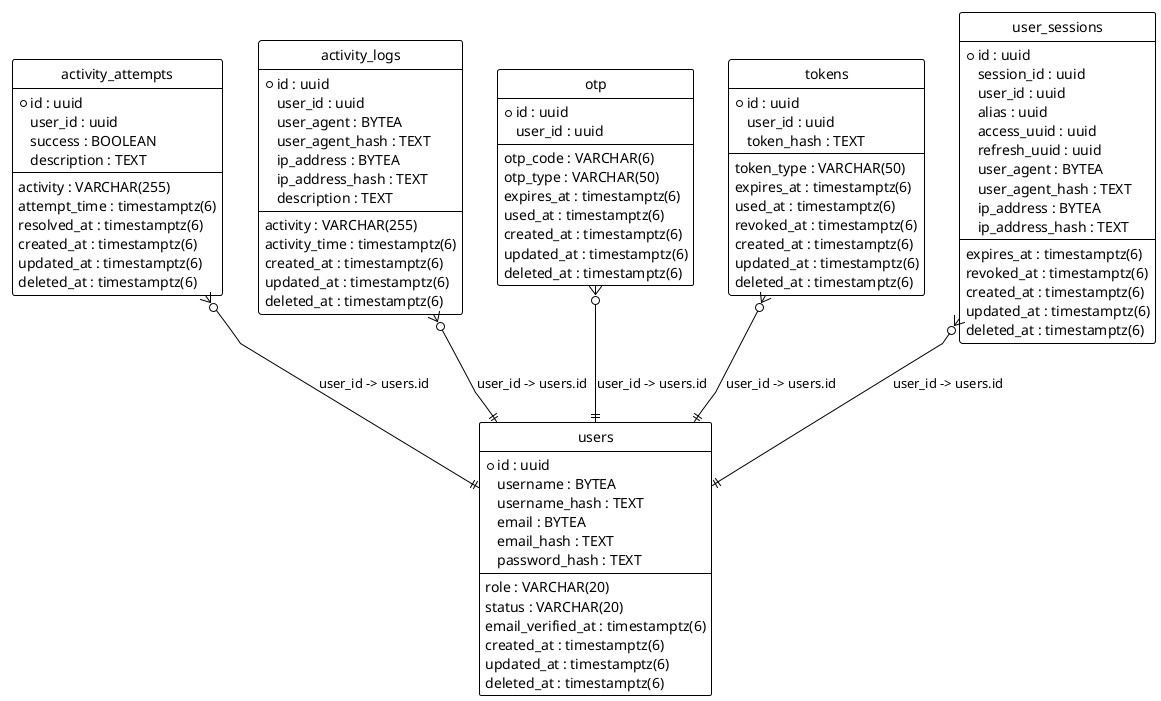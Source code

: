 @startuml
!theme plain
hide circle
skinparam linetype polyline

entity "activity_attempts" as activity_attempts {
  * id : uuid
  user_id : uuid
  activity : VARCHAR(255)
  attempt_time : timestamptz(6)
  success : BOOLEAN
  description : TEXT
  resolved_at : timestamptz(6)
  created_at : timestamptz(6)
  updated_at : timestamptz(6)
  deleted_at : timestamptz(6)
}

entity "activity_logs" as activity_logs {
  * id : uuid
  user_id : uuid
  user_agent : BYTEA
  user_agent_hash : TEXT
  ip_address : BYTEA
  ip_address_hash : TEXT
  activity : VARCHAR(255)
  activity_time : timestamptz(6)
  description : TEXT
  created_at : timestamptz(6)
  updated_at : timestamptz(6)
  deleted_at : timestamptz(6)
}

entity "otp" as otp {
  * id : uuid
  user_id : uuid
  otp_code : VARCHAR(6)
  otp_type : VARCHAR(50)
  expires_at : timestamptz(6)
  used_at : timestamptz(6)
  created_at : timestamptz(6)
  updated_at : timestamptz(6)
  deleted_at : timestamptz(6)
}

entity "tokens" as tokens {
  * id : uuid
  user_id : uuid
  token_hash : TEXT
  token_type : VARCHAR(50)
  expires_at : timestamptz(6)
  used_at : timestamptz(6)
  revoked_at : timestamptz(6)
  created_at : timestamptz(6)
  updated_at : timestamptz(6)
  deleted_at : timestamptz(6)
}

entity "user_sessions" as user_sessions {
  * id : uuid
  session_id : uuid
  user_id : uuid
  alias : uuid
  access_uuid : uuid
  refresh_uuid : uuid
  user_agent : BYTEA
  user_agent_hash : TEXT
  ip_address : BYTEA
  ip_address_hash : TEXT
  expires_at : timestamptz(6)
  revoked_at : timestamptz(6)
  created_at : timestamptz(6)
  updated_at : timestamptz(6)
  deleted_at : timestamptz(6)
}

entity "users" as users {
  * id : uuid
  username : BYTEA
  username_hash : TEXT
  email : BYTEA
  email_hash : TEXT
  password_hash : TEXT
  role : VARCHAR(20)
  status : VARCHAR(20)
  email_verified_at : timestamptz(6)
  created_at : timestamptz(6)
  updated_at : timestamptz(6)
  deleted_at : timestamptz(6)
}

' === RELATIONS (many-to-one child -> users) ===
activity_attempts }o--|| users : user_id -> users.id
activity_logs     }o--|| users : user_id -> users.id
otp               }o--|| users : user_id -> users.id
tokens            }o--|| users : user_id -> users.id
user_sessions     }o--|| users : user_id -> users.id

@enduml